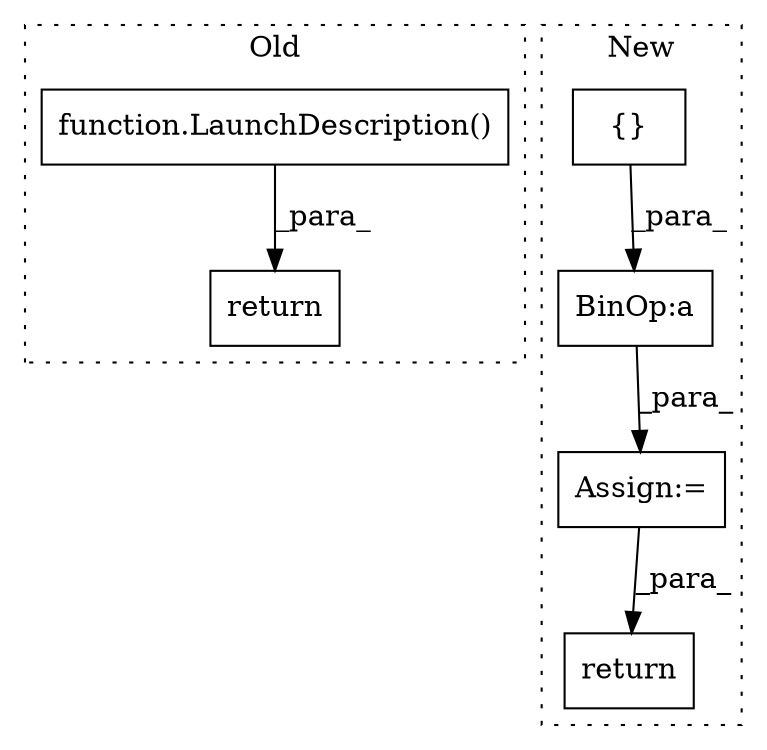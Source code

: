 digraph G {
subgraph cluster0 {
1 [label="function.LaunchDescription()" a="75" s="2584,2790" l="18,1" shape="box"];
6 [label="return" a="93" s="2577" l="7" shape="box"];
label = "Old";
style="dotted";
}
subgraph cluster1 {
2 [label="{}" a="59" s="6266,6284" l="1,0" shape="box"];
3 [label="BinOp:a" a="82" s="6232" l="34" shape="box"];
4 [label="Assign:=" a="68" s="6218" l="3" shape="box"];
5 [label="return" a="93" s="6290" l="7" shape="box"];
label = "New";
style="dotted";
}
1 -> 6 [label="_para_"];
2 -> 3 [label="_para_"];
3 -> 4 [label="_para_"];
4 -> 5 [label="_para_"];
}